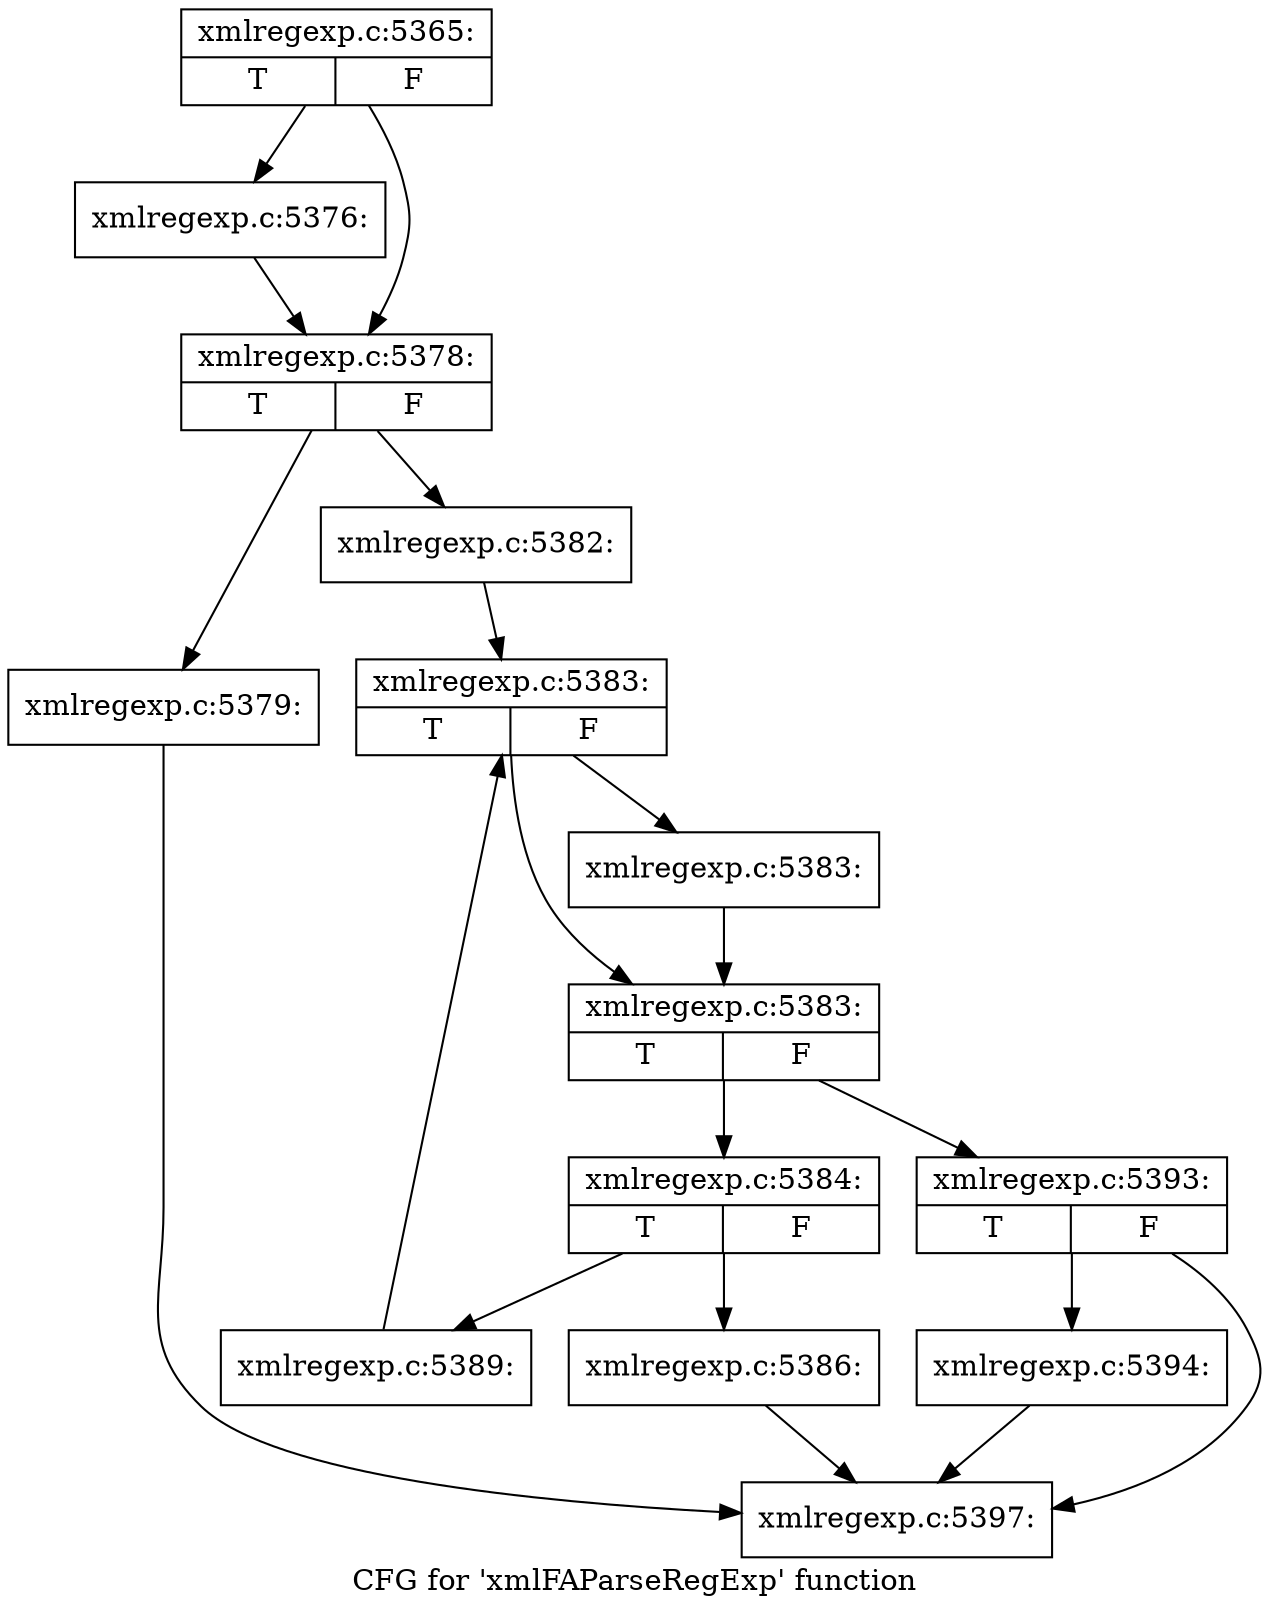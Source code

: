 digraph "CFG for 'xmlFAParseRegExp' function" {
	label="CFG for 'xmlFAParseRegExp' function";

	Node0x3afeee0 [shape=record,label="{xmlregexp.c:5365:|{<s0>T|<s1>F}}"];
	Node0x3afeee0 -> Node0x37fd7a0;
	Node0x3afeee0 -> Node0x3b05de0;
	Node0x37fd7a0 [shape=record,label="{xmlregexp.c:5376:}"];
	Node0x37fd7a0 -> Node0x3b05de0;
	Node0x3b05de0 [shape=record,label="{xmlregexp.c:5378:|{<s0>T|<s1>F}}"];
	Node0x3b05de0 -> Node0x3b06550;
	Node0x3b05de0 -> Node0x3b065a0;
	Node0x3b06550 [shape=record,label="{xmlregexp.c:5379:}"];
	Node0x3b06550 -> Node0x3b09060;
	Node0x3b065a0 [shape=record,label="{xmlregexp.c:5382:}"];
	Node0x3b065a0 -> Node0x3b07110;
	Node0x3b07110 [shape=record,label="{xmlregexp.c:5383:|{<s0>T|<s1>F}}"];
	Node0x3b07110 -> Node0x3b073c0;
	Node0x3b07110 -> Node0x3b07370;
	Node0x3b073c0 [shape=record,label="{xmlregexp.c:5383:}"];
	Node0x3b073c0 -> Node0x3b07370;
	Node0x3b07370 [shape=record,label="{xmlregexp.c:5383:|{<s0>T|<s1>F}}"];
	Node0x3b07370 -> Node0x3b07b10;
	Node0x3b07370 -> Node0x3b072f0;
	Node0x3b07b10 [shape=record,label="{xmlregexp.c:5384:|{<s0>T|<s1>F}}"];
	Node0x3b07b10 -> Node0x3b07ec0;
	Node0x3b07b10 -> Node0x3b07f10;
	Node0x3b07ec0 [shape=record,label="{xmlregexp.c:5386:}"];
	Node0x3b07ec0 -> Node0x3b09060;
	Node0x3b07f10 [shape=record,label="{xmlregexp.c:5389:}"];
	Node0x3b07f10 -> Node0x3b07110;
	Node0x3b072f0 [shape=record,label="{xmlregexp.c:5393:|{<s0>T|<s1>F}}"];
	Node0x3b072f0 -> Node0x3b09060;
	Node0x3b072f0 -> Node0x3b09010;
	Node0x3b09010 [shape=record,label="{xmlregexp.c:5394:}"];
	Node0x3b09010 -> Node0x3b09060;
	Node0x3b09060 [shape=record,label="{xmlregexp.c:5397:}"];
}
